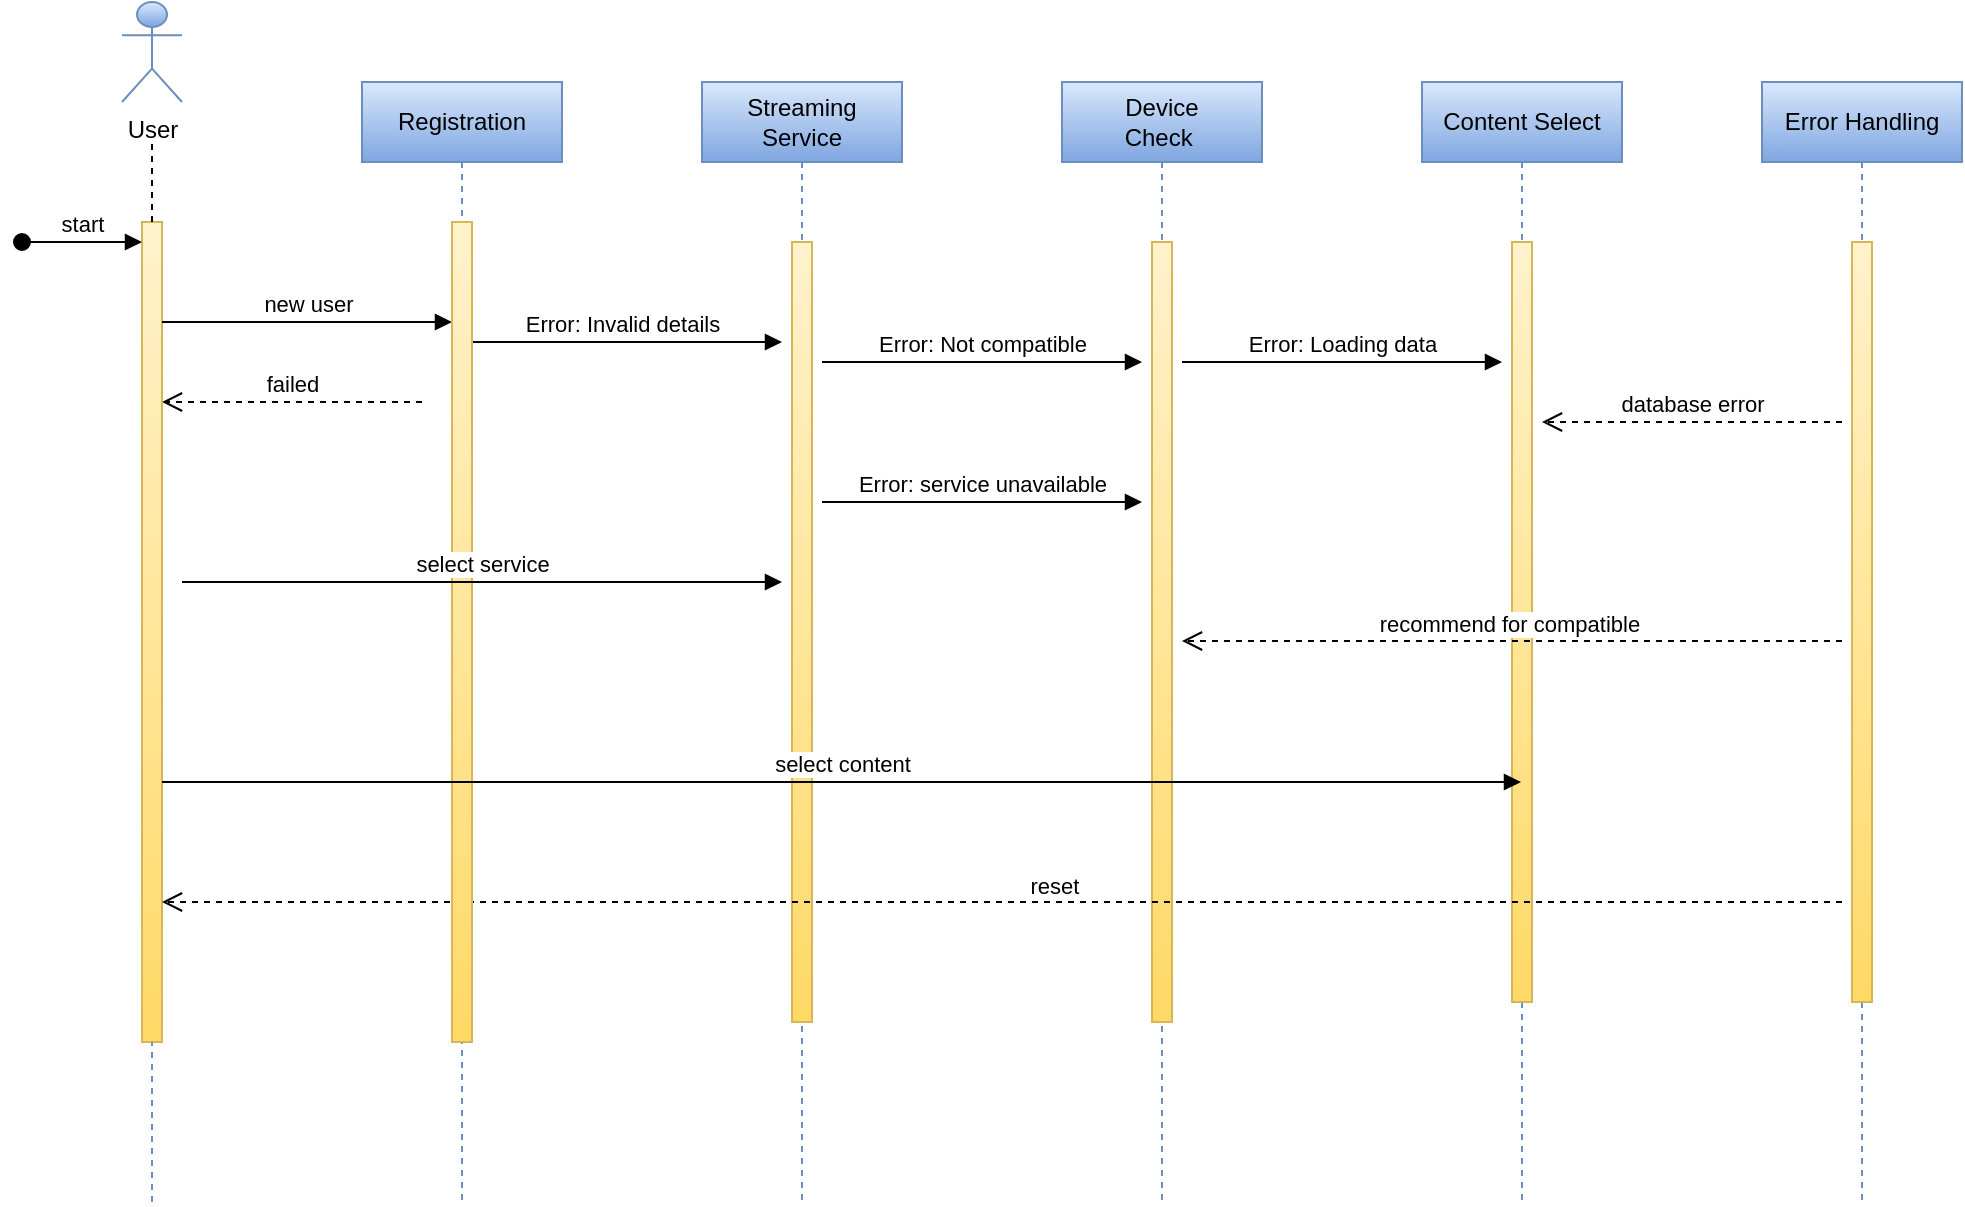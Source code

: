 <mxfile version="22.0.8" type="device">
  <diagram name="Page-1" id="2YBvvXClWsGukQMizWep">
    <mxGraphModel dx="1900" dy="1634" grid="1" gridSize="10" guides="1" tooltips="1" connect="1" arrows="1" fold="1" page="1" pageScale="1" pageWidth="850" pageHeight="1100" math="0" shadow="0">
      <root>
        <mxCell id="0" />
        <mxCell id="1" parent="0" />
        <mxCell id="aM9ryv3xv72pqoxQDRHE-5" value="Streaming Service" style="shape=umlLifeline;perimeter=lifelinePerimeter;whiteSpace=wrap;html=1;container=0;dropTarget=0;collapsible=0;recursiveResize=0;outlineConnect=0;portConstraint=eastwest;newEdgeStyle={&quot;edgeStyle&quot;:&quot;elbowEdgeStyle&quot;,&quot;elbow&quot;:&quot;vertical&quot;,&quot;curved&quot;:0,&quot;rounded&quot;:0};fillColor=#dae8fc;strokeColor=#6c8ebf;gradientColor=#7ea6e0;" parent="1" vertex="1">
          <mxGeometry x="220" y="30" width="100" height="560" as="geometry" />
        </mxCell>
        <mxCell id="aM9ryv3xv72pqoxQDRHE-6" value="" style="html=1;points=[];perimeter=orthogonalPerimeter;outlineConnect=0;targetShapes=umlLifeline;portConstraint=eastwest;newEdgeStyle={&quot;edgeStyle&quot;:&quot;elbowEdgeStyle&quot;,&quot;elbow&quot;:&quot;vertical&quot;,&quot;curved&quot;:0,&quot;rounded&quot;:0};fillColor=#fff2cc;gradientColor=#ffd966;strokeColor=#d6b656;" parent="aM9ryv3xv72pqoxQDRHE-5" vertex="1">
          <mxGeometry x="45" y="80" width="10" height="390" as="geometry" />
        </mxCell>
        <mxCell id="aM9ryv3xv72pqoxQDRHE-8" value="failed" style="html=1;verticalAlign=bottom;endArrow=open;dashed=1;endSize=8;edgeStyle=elbowEdgeStyle;elbow=vertical;curved=0;rounded=0;" parent="1" edge="1">
          <mxGeometry relative="1" as="geometry">
            <mxPoint x="-50" y="190" as="targetPoint" />
            <Array as="points">
              <mxPoint x="45" y="190" />
            </Array>
            <mxPoint x="80" y="190" as="sourcePoint" />
          </mxGeometry>
        </mxCell>
        <mxCell id="i61YLyPvxgC3GCQl9EpV-3" value="" style="html=1;points=[];perimeter=orthogonalPerimeter;outlineConnect=0;targetShapes=umlLifeline;portConstraint=eastwest;newEdgeStyle={&quot;edgeStyle&quot;:&quot;elbowEdgeStyle&quot;,&quot;elbow&quot;:&quot;vertical&quot;,&quot;curved&quot;:0,&quot;rounded&quot;:0};fillColor=#fff2cc;gradientColor=#ffd966;strokeColor=#d6b656;" vertex="1" parent="1">
          <mxGeometry x="-60" y="100" width="10" height="410" as="geometry" />
        </mxCell>
        <mxCell id="aM9ryv3xv72pqoxQDRHE-3" value="start" style="html=1;verticalAlign=bottom;startArrow=oval;endArrow=block;startSize=8;edgeStyle=elbowEdgeStyle;elbow=horizontal;curved=0;rounded=0;" parent="1" edge="1">
          <mxGeometry relative="1" as="geometry">
            <mxPoint x="-120" y="110" as="sourcePoint" />
            <mxPoint x="-60" y="110" as="targetPoint" />
          </mxGeometry>
        </mxCell>
        <mxCell id="i61YLyPvxgC3GCQl9EpV-4" value="User" style="shape=umlActor;verticalLabelPosition=bottom;verticalAlign=top;html=1;outlineConnect=0;fillColor=#dae8fc;gradientColor=#7ea6e0;strokeColor=#6c8ebf;" vertex="1" parent="1">
          <mxGeometry x="-70" y="-10" width="30" height="50" as="geometry" />
        </mxCell>
        <mxCell id="i61YLyPvxgC3GCQl9EpV-5" value="" style="endArrow=none;dashed=1;html=1;rounded=0;" edge="1" parent="1" source="i61YLyPvxgC3GCQl9EpV-3">
          <mxGeometry width="50" height="50" relative="1" as="geometry">
            <mxPoint x="-140" y="110" as="sourcePoint" />
            <mxPoint x="-55" y="60" as="targetPoint" />
          </mxGeometry>
        </mxCell>
        <mxCell id="i61YLyPvxgC3GCQl9EpV-6" value="Device &lt;br&gt;Check&amp;nbsp;" style="shape=umlLifeline;perimeter=lifelinePerimeter;whiteSpace=wrap;html=1;container=0;dropTarget=0;collapsible=0;recursiveResize=0;outlineConnect=0;portConstraint=eastwest;newEdgeStyle={&quot;edgeStyle&quot;:&quot;elbowEdgeStyle&quot;,&quot;elbow&quot;:&quot;vertical&quot;,&quot;curved&quot;:0,&quot;rounded&quot;:0};fillColor=#dae8fc;strokeColor=#6c8ebf;gradientColor=#7ea6e0;" vertex="1" parent="1">
          <mxGeometry x="400" y="30" width="100" height="560" as="geometry" />
        </mxCell>
        <mxCell id="i61YLyPvxgC3GCQl9EpV-7" value="" style="html=1;points=[];perimeter=orthogonalPerimeter;outlineConnect=0;targetShapes=umlLifeline;portConstraint=eastwest;newEdgeStyle={&quot;edgeStyle&quot;:&quot;elbowEdgeStyle&quot;,&quot;elbow&quot;:&quot;vertical&quot;,&quot;curved&quot;:0,&quot;rounded&quot;:0};fillColor=#fff2cc;gradientColor=#ffd966;strokeColor=#d6b656;" vertex="1" parent="i61YLyPvxgC3GCQl9EpV-6">
          <mxGeometry x="45" y="80" width="10" height="390" as="geometry" />
        </mxCell>
        <mxCell id="i61YLyPvxgC3GCQl9EpV-8" value="Content Select" style="shape=umlLifeline;perimeter=lifelinePerimeter;whiteSpace=wrap;html=1;container=0;dropTarget=0;collapsible=0;recursiveResize=0;outlineConnect=0;portConstraint=eastwest;newEdgeStyle={&quot;edgeStyle&quot;:&quot;elbowEdgeStyle&quot;,&quot;elbow&quot;:&quot;vertical&quot;,&quot;curved&quot;:0,&quot;rounded&quot;:0};fillColor=#dae8fc;strokeColor=#6c8ebf;gradientColor=#7ea6e0;" vertex="1" parent="1">
          <mxGeometry x="580" y="30" width="100" height="560" as="geometry" />
        </mxCell>
        <mxCell id="i61YLyPvxgC3GCQl9EpV-9" value="" style="html=1;points=[];perimeter=orthogonalPerimeter;outlineConnect=0;targetShapes=umlLifeline;portConstraint=eastwest;newEdgeStyle={&quot;edgeStyle&quot;:&quot;elbowEdgeStyle&quot;,&quot;elbow&quot;:&quot;vertical&quot;,&quot;curved&quot;:0,&quot;rounded&quot;:0};fillColor=#fff2cc;gradientColor=#ffd966;strokeColor=#d6b656;" vertex="1" parent="i61YLyPvxgC3GCQl9EpV-8">
          <mxGeometry x="45" y="80" width="10" height="380" as="geometry" />
        </mxCell>
        <mxCell id="i61YLyPvxgC3GCQl9EpV-10" value="Error Handling" style="shape=umlLifeline;perimeter=lifelinePerimeter;whiteSpace=wrap;html=1;container=0;dropTarget=0;collapsible=0;recursiveResize=0;outlineConnect=0;portConstraint=eastwest;newEdgeStyle={&quot;edgeStyle&quot;:&quot;elbowEdgeStyle&quot;,&quot;elbow&quot;:&quot;vertical&quot;,&quot;curved&quot;:0,&quot;rounded&quot;:0};fillColor=#dae8fc;strokeColor=#6c8ebf;gradientColor=#7ea6e0;" vertex="1" parent="1">
          <mxGeometry x="750" y="30" width="100" height="560" as="geometry" />
        </mxCell>
        <mxCell id="i61YLyPvxgC3GCQl9EpV-11" value="" style="html=1;points=[];perimeter=orthogonalPerimeter;outlineConnect=0;targetShapes=umlLifeline;portConstraint=eastwest;newEdgeStyle={&quot;edgeStyle&quot;:&quot;elbowEdgeStyle&quot;,&quot;elbow&quot;:&quot;vertical&quot;,&quot;curved&quot;:0,&quot;rounded&quot;:0};fillColor=#fff2cc;gradientColor=#ffd966;strokeColor=#d6b656;" vertex="1" parent="i61YLyPvxgC3GCQl9EpV-10">
          <mxGeometry x="45" y="80" width="10" height="380" as="geometry" />
        </mxCell>
        <mxCell id="i61YLyPvxgC3GCQl9EpV-12" value="new user" style="html=1;verticalAlign=bottom;endArrow=block;edgeStyle=elbowEdgeStyle;elbow=vertical;curved=0;rounded=0;" edge="1" parent="1" target="aM9ryv3xv72pqoxQDRHE-2">
          <mxGeometry relative="1" as="geometry">
            <mxPoint x="-50" y="150" as="sourcePoint" />
            <Array as="points">
              <mxPoint x="35" y="150" />
            </Array>
            <mxPoint x="80" y="150" as="targetPoint" />
          </mxGeometry>
        </mxCell>
        <mxCell id="i61YLyPvxgC3GCQl9EpV-16" value="Error: Invalid details" style="html=1;verticalAlign=bottom;endArrow=block;edgeStyle=elbowEdgeStyle;elbow=vertical;curved=0;rounded=0;" edge="1" parent="1">
          <mxGeometry relative="1" as="geometry">
            <mxPoint x="100" y="160" as="sourcePoint" />
            <Array as="points">
              <mxPoint x="185" y="160" />
            </Array>
            <mxPoint x="260" y="160" as="targetPoint" />
          </mxGeometry>
        </mxCell>
        <mxCell id="i61YLyPvxgC3GCQl9EpV-19" value="Error: Loading data" style="html=1;verticalAlign=bottom;endArrow=block;edgeStyle=elbowEdgeStyle;elbow=vertical;curved=0;rounded=0;" edge="1" parent="1">
          <mxGeometry relative="1" as="geometry">
            <mxPoint x="460" y="170" as="sourcePoint" />
            <Array as="points">
              <mxPoint x="545" y="170" />
            </Array>
            <mxPoint x="620" y="170" as="targetPoint" />
          </mxGeometry>
        </mxCell>
        <mxCell id="i61YLyPvxgC3GCQl9EpV-20" value="database error" style="html=1;verticalAlign=bottom;endArrow=open;dashed=1;endSize=8;edgeStyle=elbowEdgeStyle;elbow=vertical;curved=0;rounded=0;" edge="1" parent="1">
          <mxGeometry relative="1" as="geometry">
            <mxPoint x="640" y="200" as="targetPoint" />
            <Array as="points">
              <mxPoint x="735" y="200" />
            </Array>
            <mxPoint x="790" y="200" as="sourcePoint" />
          </mxGeometry>
        </mxCell>
        <mxCell id="i61YLyPvxgC3GCQl9EpV-21" value="Error: Not compatible" style="html=1;verticalAlign=bottom;endArrow=block;edgeStyle=elbowEdgeStyle;elbow=vertical;curved=0;rounded=0;" edge="1" parent="1">
          <mxGeometry relative="1" as="geometry">
            <mxPoint x="280" y="170" as="sourcePoint" />
            <Array as="points">
              <mxPoint x="365" y="170" />
            </Array>
            <mxPoint x="440" y="170" as="targetPoint" />
          </mxGeometry>
        </mxCell>
        <mxCell id="i61YLyPvxgC3GCQl9EpV-23" value="recommend for compatible&amp;nbsp;" style="html=1;verticalAlign=bottom;endArrow=open;dashed=1;endSize=8;edgeStyle=elbowEdgeStyle;elbow=vertical;curved=0;rounded=0;" edge="1" parent="1">
          <mxGeometry relative="1" as="geometry">
            <mxPoint x="460" y="309.5" as="targetPoint" />
            <Array as="points">
              <mxPoint x="735" y="309.5" />
            </Array>
            <mxPoint x="790" y="309.5" as="sourcePoint" />
          </mxGeometry>
        </mxCell>
        <mxCell id="i61YLyPvxgC3GCQl9EpV-25" value="Error: service unavailable" style="html=1;verticalAlign=bottom;endArrow=block;edgeStyle=elbowEdgeStyle;elbow=vertical;curved=0;rounded=0;" edge="1" parent="1">
          <mxGeometry relative="1" as="geometry">
            <mxPoint x="280" y="240" as="sourcePoint" />
            <Array as="points">
              <mxPoint x="365" y="240" />
            </Array>
            <mxPoint x="440" y="240" as="targetPoint" />
          </mxGeometry>
        </mxCell>
        <mxCell id="i61YLyPvxgC3GCQl9EpV-26" value="" style="html=1;verticalAlign=bottom;endArrow=open;dashed=1;endSize=8;edgeStyle=elbowEdgeStyle;elbow=vertical;curved=0;rounded=0;" edge="1" parent="1">
          <mxGeometry relative="1" as="geometry">
            <mxPoint x="-50" y="440" as="targetPoint" />
            <Array as="points">
              <mxPoint x="195" y="440" />
            </Array>
            <mxPoint x="790" y="440" as="sourcePoint" />
          </mxGeometry>
        </mxCell>
        <mxCell id="i61YLyPvxgC3GCQl9EpV-28" value="reset" style="edgeLabel;html=1;align=center;verticalAlign=middle;resizable=0;points=[];" vertex="1" connectable="0" parent="i61YLyPvxgC3GCQl9EpV-26">
          <mxGeometry x="-0.061" y="-8" relative="1" as="geometry">
            <mxPoint as="offset" />
          </mxGeometry>
        </mxCell>
        <mxCell id="aM9ryv3xv72pqoxQDRHE-1" value="Registration" style="shape=umlLifeline;perimeter=lifelinePerimeter;whiteSpace=wrap;html=1;container=0;dropTarget=0;collapsible=0;recursiveResize=0;outlineConnect=0;portConstraint=eastwest;newEdgeStyle={&quot;edgeStyle&quot;:&quot;elbowEdgeStyle&quot;,&quot;elbow&quot;:&quot;vertical&quot;,&quot;curved&quot;:0,&quot;rounded&quot;:0};fillColor=#dae8fc;strokeColor=#6c8ebf;gradientColor=#7ea6e0;" parent="1" vertex="1">
          <mxGeometry x="50" y="30" width="100" height="560" as="geometry" />
        </mxCell>
        <mxCell id="aM9ryv3xv72pqoxQDRHE-2" value="" style="html=1;points=[];perimeter=orthogonalPerimeter;outlineConnect=0;targetShapes=umlLifeline;portConstraint=eastwest;newEdgeStyle={&quot;edgeStyle&quot;:&quot;elbowEdgeStyle&quot;,&quot;elbow&quot;:&quot;vertical&quot;,&quot;curved&quot;:0,&quot;rounded&quot;:0};fillColor=#fff2cc;strokeColor=#d6b656;gradientColor=#ffd966;" parent="aM9ryv3xv72pqoxQDRHE-1" vertex="1">
          <mxGeometry x="45" y="70" width="10" height="410" as="geometry" />
        </mxCell>
        <mxCell id="i61YLyPvxgC3GCQl9EpV-27" value="" style="endArrow=none;dashed=1;html=1;rounded=0;fillColor=#dae8fc;gradientColor=#7ea6e0;strokeColor=#6c8ebf;" edge="1" parent="1">
          <mxGeometry width="50" height="50" relative="1" as="geometry">
            <mxPoint x="-55" y="590" as="sourcePoint" />
            <mxPoint x="-55" y="510" as="targetPoint" />
          </mxGeometry>
        </mxCell>
        <mxCell id="i61YLyPvxgC3GCQl9EpV-29" value="select content" style="html=1;verticalAlign=bottom;endArrow=block;edgeStyle=elbowEdgeStyle;elbow=vertical;curved=0;rounded=0;" edge="1" parent="1" target="i61YLyPvxgC3GCQl9EpV-8">
          <mxGeometry relative="1" as="geometry">
            <mxPoint x="-50" y="380" as="sourcePoint" />
            <Array as="points">
              <mxPoint x="35" y="380" />
            </Array>
            <mxPoint x="110" y="380" as="targetPoint" />
          </mxGeometry>
        </mxCell>
        <mxCell id="i61YLyPvxgC3GCQl9EpV-30" value="select service" style="html=1;verticalAlign=bottom;endArrow=block;edgeStyle=elbowEdgeStyle;elbow=vertical;curved=0;rounded=0;" edge="1" parent="1">
          <mxGeometry relative="1" as="geometry">
            <mxPoint x="-40" y="280" as="sourcePoint" />
            <Array as="points">
              <mxPoint x="45" y="280" />
            </Array>
            <mxPoint x="260" y="280" as="targetPoint" />
          </mxGeometry>
        </mxCell>
      </root>
    </mxGraphModel>
  </diagram>
</mxfile>
